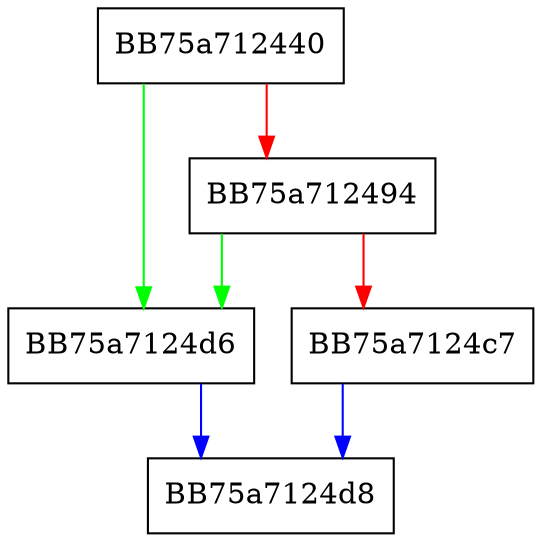 digraph createProxyMethod {
  node [shape="box"];
  graph [splines=ortho];
  BB75a712440 -> BB75a7124d6 [color="green"];
  BB75a712440 -> BB75a712494 [color="red"];
  BB75a712494 -> BB75a7124d6 [color="green"];
  BB75a712494 -> BB75a7124c7 [color="red"];
  BB75a7124c7 -> BB75a7124d8 [color="blue"];
  BB75a7124d6 -> BB75a7124d8 [color="blue"];
}